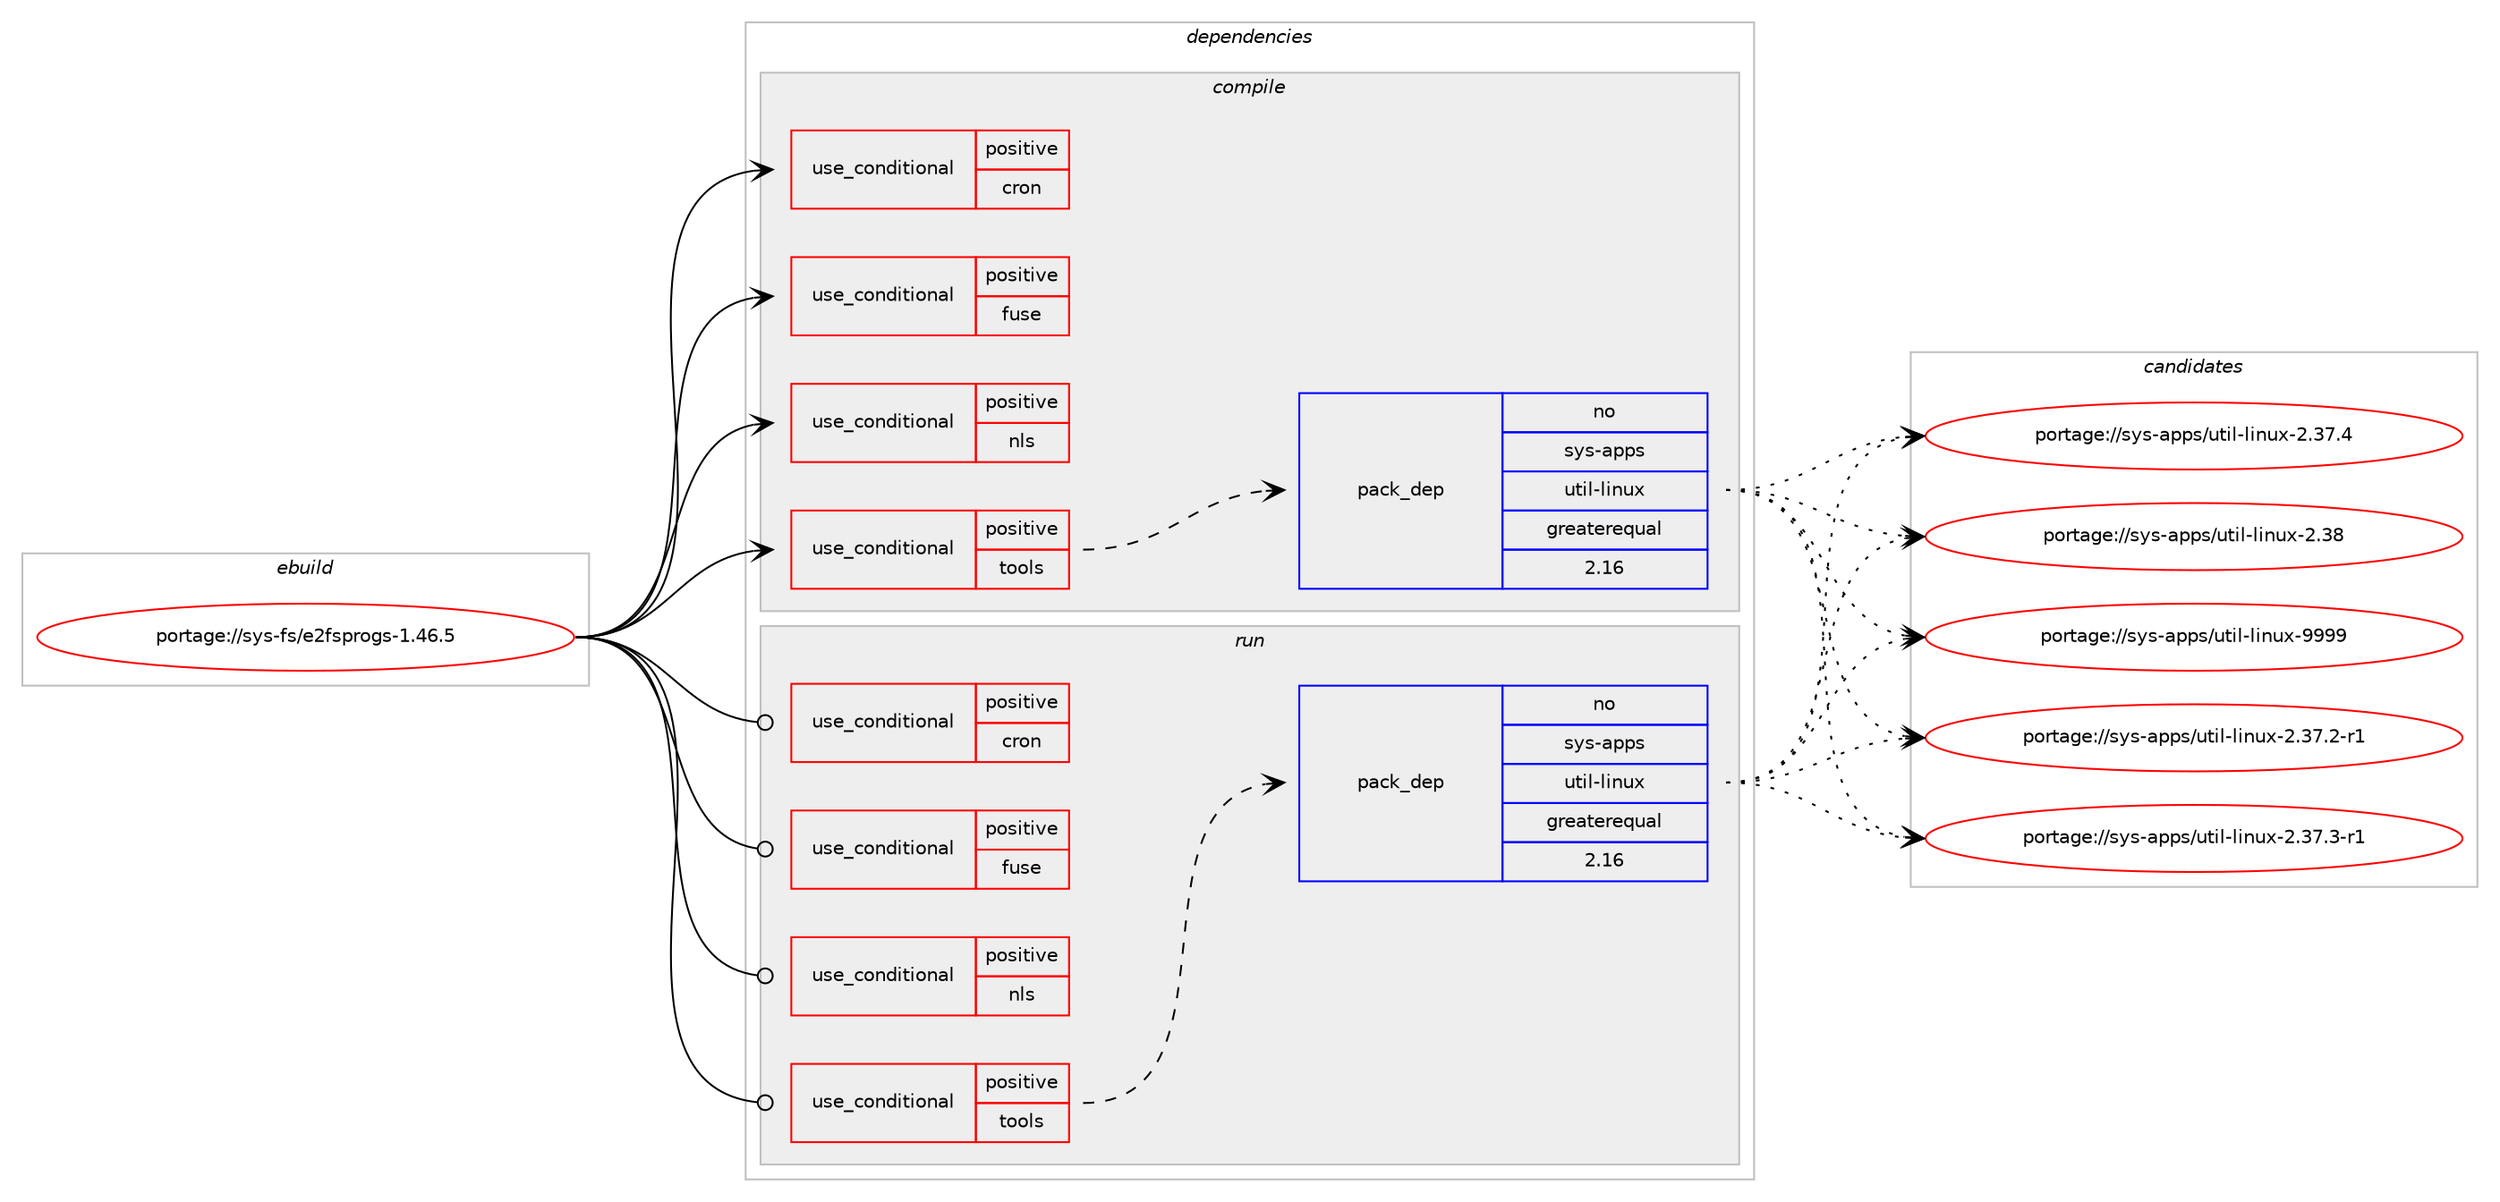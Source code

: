 digraph prolog {

# *************
# Graph options
# *************

newrank=true;
concentrate=true;
compound=true;
graph [rankdir=LR,fontname=Helvetica,fontsize=10,ranksep=1.5];#, ranksep=2.5, nodesep=0.2];
edge  [arrowhead=vee];
node  [fontname=Helvetica,fontsize=10];

# **********
# The ebuild
# **********

subgraph cluster_leftcol {
color=gray;
rank=same;
label=<<i>ebuild</i>>;
id [label="portage://sys-fs/e2fsprogs-1.46.5", color=red, width=4, href="../sys-fs/e2fsprogs-1.46.5.svg"];
}

# ****************
# The dependencies
# ****************

subgraph cluster_midcol {
color=gray;
label=<<i>dependencies</i>>;
subgraph cluster_compile {
fillcolor="#eeeeee";
style=filled;
label=<<i>compile</i>>;
subgraph cond742 {
dependency2090 [label=<<TABLE BORDER="0" CELLBORDER="1" CELLSPACING="0" CELLPADDING="4"><TR><TD ROWSPAN="3" CELLPADDING="10">use_conditional</TD></TR><TR><TD>positive</TD></TR><TR><TD>cron</TD></TR></TABLE>>, shape=none, color=red];
# *** BEGIN UNKNOWN DEPENDENCY TYPE (TODO) ***
# dependency2090 -> package_dependency(portage://sys-fs/e2fsprogs-1.46.5,install,no,sys-fs,lvm2,none,[,,],[],[use(disable(device-mapper-only),negative)])
# *** END UNKNOWN DEPENDENCY TYPE (TODO) ***

}
id:e -> dependency2090:w [weight=20,style="solid",arrowhead="vee"];
subgraph cond743 {
dependency2091 [label=<<TABLE BORDER="0" CELLBORDER="1" CELLSPACING="0" CELLPADDING="4"><TR><TD ROWSPAN="3" CELLPADDING="10">use_conditional</TD></TR><TR><TD>positive</TD></TR><TR><TD>fuse</TD></TR></TABLE>>, shape=none, color=red];
# *** BEGIN UNKNOWN DEPENDENCY TYPE (TODO) ***
# dependency2091 -> package_dependency(portage://sys-fs/e2fsprogs-1.46.5,install,no,sys-fs,fuse,none,[,,],[slot(0)],[])
# *** END UNKNOWN DEPENDENCY TYPE (TODO) ***

}
id:e -> dependency2091:w [weight=20,style="solid",arrowhead="vee"];
subgraph cond744 {
dependency2092 [label=<<TABLE BORDER="0" CELLBORDER="1" CELLSPACING="0" CELLPADDING="4"><TR><TD ROWSPAN="3" CELLPADDING="10">use_conditional</TD></TR><TR><TD>positive</TD></TR><TR><TD>nls</TD></TR></TABLE>>, shape=none, color=red];
# *** BEGIN UNKNOWN DEPENDENCY TYPE (TODO) ***
# dependency2092 -> package_dependency(portage://sys-fs/e2fsprogs-1.46.5,install,no,virtual,libintl,none,[,,],[],[])
# *** END UNKNOWN DEPENDENCY TYPE (TODO) ***

}
id:e -> dependency2092:w [weight=20,style="solid",arrowhead="vee"];
subgraph cond745 {
dependency2093 [label=<<TABLE BORDER="0" CELLBORDER="1" CELLSPACING="0" CELLPADDING="4"><TR><TD ROWSPAN="3" CELLPADDING="10">use_conditional</TD></TR><TR><TD>positive</TD></TR><TR><TD>tools</TD></TR></TABLE>>, shape=none, color=red];
subgraph pack1341 {
dependency2094 [label=<<TABLE BORDER="0" CELLBORDER="1" CELLSPACING="0" CELLPADDING="4" WIDTH="220"><TR><TD ROWSPAN="6" CELLPADDING="30">pack_dep</TD></TR><TR><TD WIDTH="110">no</TD></TR><TR><TD>sys-apps</TD></TR><TR><TD>util-linux</TD></TR><TR><TD>greaterequal</TD></TR><TR><TD>2.16</TD></TR></TABLE>>, shape=none, color=blue];
}
dependency2093:e -> dependency2094:w [weight=20,style="dashed",arrowhead="vee"];
}
id:e -> dependency2093:w [weight=20,style="solid",arrowhead="vee"];
# *** BEGIN UNKNOWN DEPENDENCY TYPE (TODO) ***
# id -> package_dependency(portage://sys-fs/e2fsprogs-1.46.5,install,weak,sys-libs,e2fsprogs-libs,none,[,,],[],[])
# *** END UNKNOWN DEPENDENCY TYPE (TODO) ***

}
subgraph cluster_compileandrun {
fillcolor="#eeeeee";
style=filled;
label=<<i>compile and run</i>>;
}
subgraph cluster_run {
fillcolor="#eeeeee";
style=filled;
label=<<i>run</i>>;
subgraph cond746 {
dependency2095 [label=<<TABLE BORDER="0" CELLBORDER="1" CELLSPACING="0" CELLPADDING="4"><TR><TD ROWSPAN="3" CELLPADDING="10">use_conditional</TD></TR><TR><TD>positive</TD></TR><TR><TD>cron</TD></TR></TABLE>>, shape=none, color=red];
# *** BEGIN UNKNOWN DEPENDENCY TYPE (TODO) ***
# dependency2095 -> package_dependency(portage://sys-fs/e2fsprogs-1.46.5,run,no,sys-fs,lvm2,none,[,,],[],[use(disable(device-mapper-only),negative)])
# *** END UNKNOWN DEPENDENCY TYPE (TODO) ***

}
id:e -> dependency2095:w [weight=20,style="solid",arrowhead="odot"];
subgraph cond747 {
dependency2096 [label=<<TABLE BORDER="0" CELLBORDER="1" CELLSPACING="0" CELLPADDING="4"><TR><TD ROWSPAN="3" CELLPADDING="10">use_conditional</TD></TR><TR><TD>positive</TD></TR><TR><TD>fuse</TD></TR></TABLE>>, shape=none, color=red];
# *** BEGIN UNKNOWN DEPENDENCY TYPE (TODO) ***
# dependency2096 -> package_dependency(portage://sys-fs/e2fsprogs-1.46.5,run,no,sys-fs,fuse,none,[,,],[slot(0)],[])
# *** END UNKNOWN DEPENDENCY TYPE (TODO) ***

}
id:e -> dependency2096:w [weight=20,style="solid",arrowhead="odot"];
subgraph cond748 {
dependency2097 [label=<<TABLE BORDER="0" CELLBORDER="1" CELLSPACING="0" CELLPADDING="4"><TR><TD ROWSPAN="3" CELLPADDING="10">use_conditional</TD></TR><TR><TD>positive</TD></TR><TR><TD>nls</TD></TR></TABLE>>, shape=none, color=red];
# *** BEGIN UNKNOWN DEPENDENCY TYPE (TODO) ***
# dependency2097 -> package_dependency(portage://sys-fs/e2fsprogs-1.46.5,run,no,virtual,libintl,none,[,,],[],[])
# *** END UNKNOWN DEPENDENCY TYPE (TODO) ***

}
id:e -> dependency2097:w [weight=20,style="solid",arrowhead="odot"];
subgraph cond749 {
dependency2098 [label=<<TABLE BORDER="0" CELLBORDER="1" CELLSPACING="0" CELLPADDING="4"><TR><TD ROWSPAN="3" CELLPADDING="10">use_conditional</TD></TR><TR><TD>positive</TD></TR><TR><TD>tools</TD></TR></TABLE>>, shape=none, color=red];
subgraph pack1342 {
dependency2099 [label=<<TABLE BORDER="0" CELLBORDER="1" CELLSPACING="0" CELLPADDING="4" WIDTH="220"><TR><TD ROWSPAN="6" CELLPADDING="30">pack_dep</TD></TR><TR><TD WIDTH="110">no</TD></TR><TR><TD>sys-apps</TD></TR><TR><TD>util-linux</TD></TR><TR><TD>greaterequal</TD></TR><TR><TD>2.16</TD></TR></TABLE>>, shape=none, color=blue];
}
dependency2098:e -> dependency2099:w [weight=20,style="dashed",arrowhead="vee"];
}
id:e -> dependency2098:w [weight=20,style="solid",arrowhead="odot"];
# *** BEGIN UNKNOWN DEPENDENCY TYPE (TODO) ***
# id -> package_dependency(portage://sys-fs/e2fsprogs-1.46.5,run,weak,sys-libs,e2fsprogs-libs,none,[,,],[],[])
# *** END UNKNOWN DEPENDENCY TYPE (TODO) ***

}
}

# **************
# The candidates
# **************

subgraph cluster_choices {
rank=same;
color=gray;
label=<<i>candidates</i>>;

subgraph choice1341 {
color=black;
nodesep=1;
choice11512111545971121121154711711610510845108105110117120455046515546504511449 [label="portage://sys-apps/util-linux-2.37.2-r1", color=red, width=4,href="../sys-apps/util-linux-2.37.2-r1.svg"];
choice11512111545971121121154711711610510845108105110117120455046515546514511449 [label="portage://sys-apps/util-linux-2.37.3-r1", color=red, width=4,href="../sys-apps/util-linux-2.37.3-r1.svg"];
choice1151211154597112112115471171161051084510810511011712045504651554652 [label="portage://sys-apps/util-linux-2.37.4", color=red, width=4,href="../sys-apps/util-linux-2.37.4.svg"];
choice115121115459711211211547117116105108451081051101171204550465156 [label="portage://sys-apps/util-linux-2.38", color=red, width=4,href="../sys-apps/util-linux-2.38.svg"];
choice115121115459711211211547117116105108451081051101171204557575757 [label="portage://sys-apps/util-linux-9999", color=red, width=4,href="../sys-apps/util-linux-9999.svg"];
dependency2094:e -> choice11512111545971121121154711711610510845108105110117120455046515546504511449:w [style=dotted,weight="100"];
dependency2094:e -> choice11512111545971121121154711711610510845108105110117120455046515546514511449:w [style=dotted,weight="100"];
dependency2094:e -> choice1151211154597112112115471171161051084510810511011712045504651554652:w [style=dotted,weight="100"];
dependency2094:e -> choice115121115459711211211547117116105108451081051101171204550465156:w [style=dotted,weight="100"];
dependency2094:e -> choice115121115459711211211547117116105108451081051101171204557575757:w [style=dotted,weight="100"];
}
subgraph choice1342 {
color=black;
nodesep=1;
choice11512111545971121121154711711610510845108105110117120455046515546504511449 [label="portage://sys-apps/util-linux-2.37.2-r1", color=red, width=4,href="../sys-apps/util-linux-2.37.2-r1.svg"];
choice11512111545971121121154711711610510845108105110117120455046515546514511449 [label="portage://sys-apps/util-linux-2.37.3-r1", color=red, width=4,href="../sys-apps/util-linux-2.37.3-r1.svg"];
choice1151211154597112112115471171161051084510810511011712045504651554652 [label="portage://sys-apps/util-linux-2.37.4", color=red, width=4,href="../sys-apps/util-linux-2.37.4.svg"];
choice115121115459711211211547117116105108451081051101171204550465156 [label="portage://sys-apps/util-linux-2.38", color=red, width=4,href="../sys-apps/util-linux-2.38.svg"];
choice115121115459711211211547117116105108451081051101171204557575757 [label="portage://sys-apps/util-linux-9999", color=red, width=4,href="../sys-apps/util-linux-9999.svg"];
dependency2099:e -> choice11512111545971121121154711711610510845108105110117120455046515546504511449:w [style=dotted,weight="100"];
dependency2099:e -> choice11512111545971121121154711711610510845108105110117120455046515546514511449:w [style=dotted,weight="100"];
dependency2099:e -> choice1151211154597112112115471171161051084510810511011712045504651554652:w [style=dotted,weight="100"];
dependency2099:e -> choice115121115459711211211547117116105108451081051101171204550465156:w [style=dotted,weight="100"];
dependency2099:e -> choice115121115459711211211547117116105108451081051101171204557575757:w [style=dotted,weight="100"];
}
}

}
